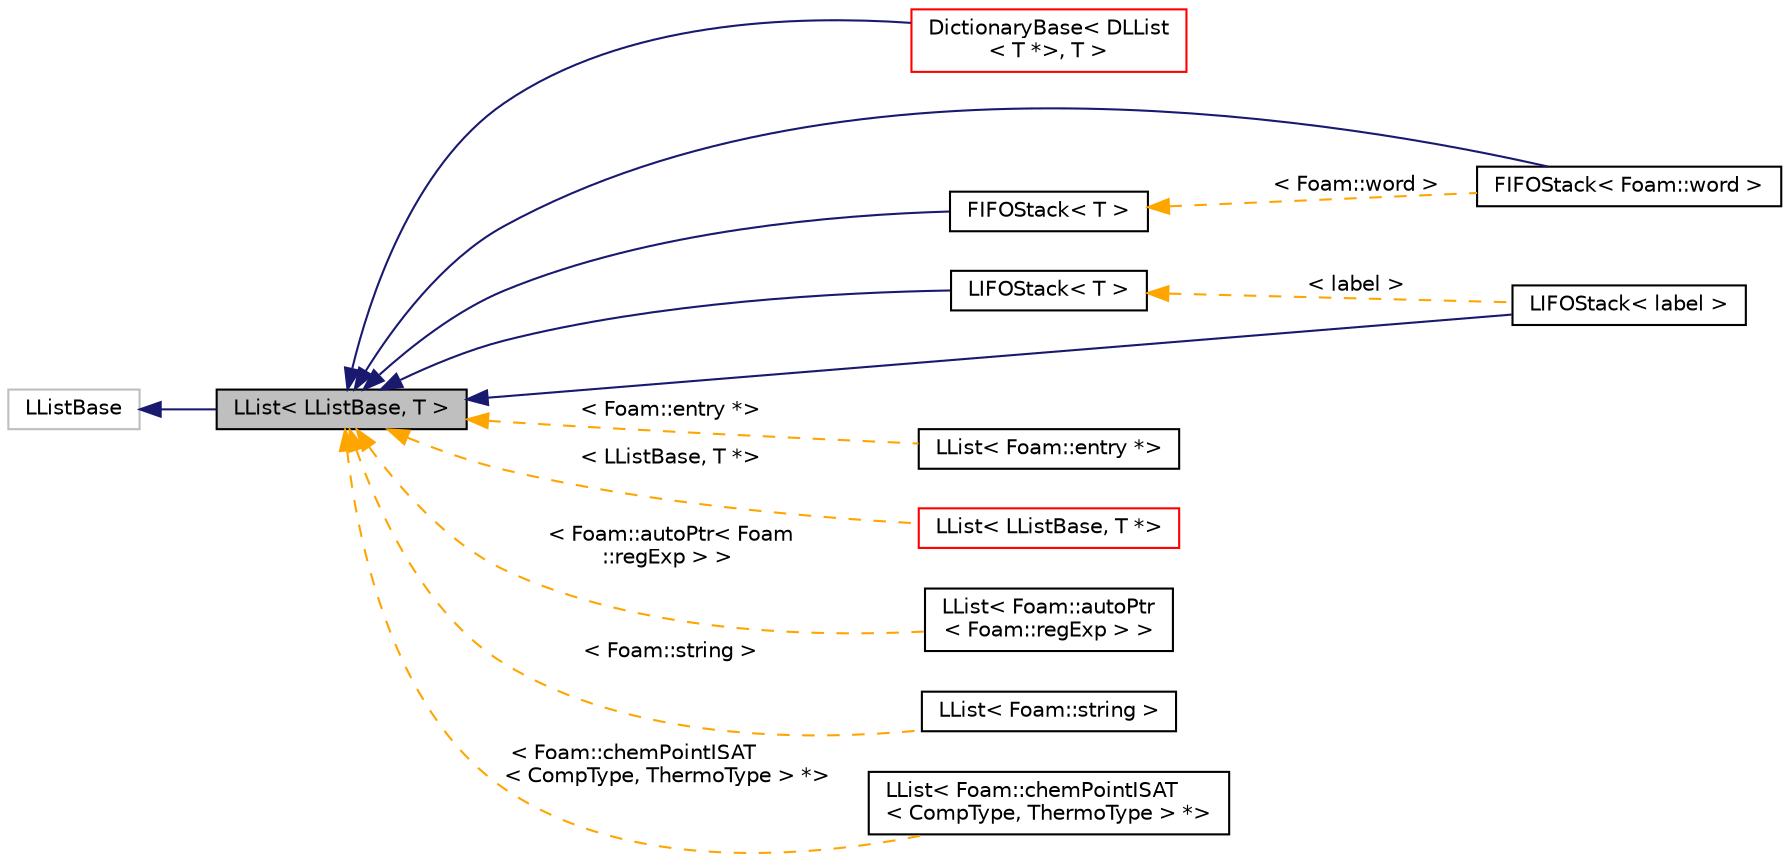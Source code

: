 digraph "LList&lt; LListBase, T &gt;"
{
  bgcolor="transparent";
  edge [fontname="Helvetica",fontsize="10",labelfontname="Helvetica",labelfontsize="10"];
  node [fontname="Helvetica",fontsize="10",shape=record];
  rankdir="LR";
  Node0 [label="LList\< LListBase, T \>",height=0.2,width=0.4,color="black", fillcolor="grey75", style="filled", fontcolor="black"];
  Node1 -> Node0 [dir="back",color="midnightblue",fontsize="10",style="solid",fontname="Helvetica"];
  Node1 [label="LListBase",height=0.2,width=0.4,color="grey75"];
  Node0 -> Node2 [dir="back",color="midnightblue",fontsize="10",style="solid",fontname="Helvetica"];
  Node2 [label="DictionaryBase\< DLList\l\< T *\>, T \>",height=0.2,width=0.4,color="red",URL="$a26805.html"];
  Node0 -> Node4 [dir="back",color="midnightblue",fontsize="10",style="solid",fontname="Helvetica"];
  Node4 [label="FIFOStack\< Foam::word \>",height=0.2,width=0.4,color="black",URL="$a26985.html"];
  Node0 -> Node5 [dir="back",color="midnightblue",fontsize="10",style="solid",fontname="Helvetica"];
  Node5 [label="FIFOStack\< T \>",height=0.2,width=0.4,color="black",URL="$a26985.html",tooltip="A FIFO stack based on a singly-linked list. "];
  Node5 -> Node4 [dir="back",color="orange",fontsize="10",style="dashed",label=" \< Foam::word \>" ,fontname="Helvetica"];
  Node0 -> Node6 [dir="back",color="midnightblue",fontsize="10",style="solid",fontname="Helvetica"];
  Node6 [label="LIFOStack\< T \>",height=0.2,width=0.4,color="black",URL="$a26989.html",tooltip="A LIFO stack based on a singly-linked list. "];
  Node6 -> Node7 [dir="back",color="orange",fontsize="10",style="dashed",label=" \< label \>" ,fontname="Helvetica"];
  Node7 [label="LIFOStack\< label \>",height=0.2,width=0.4,color="black",URL="$a26989.html"];
  Node0 -> Node7 [dir="back",color="midnightblue",fontsize="10",style="solid",fontname="Helvetica"];
  Node0 -> Node8 [dir="back",color="orange",fontsize="10",style="dashed",label=" \< Foam::entry *\>" ,fontname="Helvetica"];
  Node8 [label="LList\< Foam::entry *\>",height=0.2,width=0.4,color="black",URL="$a26905.html"];
  Node0 -> Node9 [dir="back",color="orange",fontsize="10",style="dashed",label=" \< LListBase, T *\>" ,fontname="Helvetica"];
  Node9 [label="LList\< LListBase, T *\>",height=0.2,width=0.4,color="red",URL="$a26905.html"];
  Node0 -> Node19 [dir="back",color="orange",fontsize="10",style="dashed",label=" \< Foam::autoPtr\< Foam\l::regExp \> \>" ,fontname="Helvetica"];
  Node19 [label="LList\< Foam::autoPtr\l\< Foam::regExp \> \>",height=0.2,width=0.4,color="black",URL="$a26905.html"];
  Node0 -> Node20 [dir="back",color="orange",fontsize="10",style="dashed",label=" \< Foam::string \>" ,fontname="Helvetica"];
  Node20 [label="LList\< Foam::string \>",height=0.2,width=0.4,color="black",URL="$a26905.html"];
  Node0 -> Node21 [dir="back",color="orange",fontsize="10",style="dashed",label=" \< Foam::chemPointISAT\l\< CompType, ThermoType \> *\>" ,fontname="Helvetica"];
  Node21 [label="LList\< Foam::chemPointISAT\l\< CompType, ThermoType \> *\>",height=0.2,width=0.4,color="black",URL="$a26905.html"];
}

